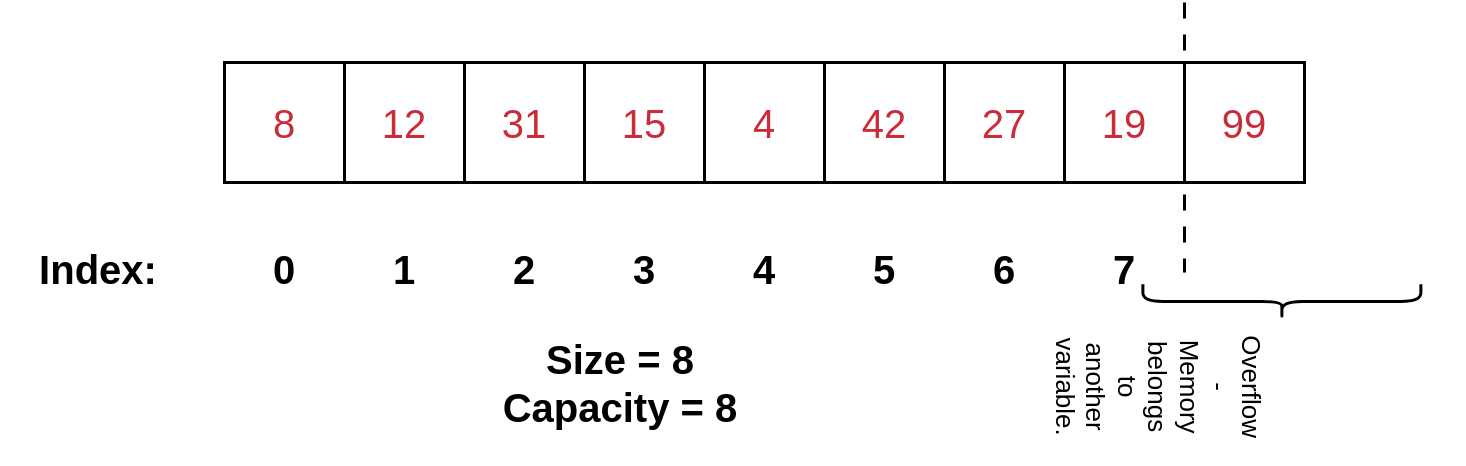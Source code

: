 <?xml version="1.0" encoding="UTF-8"?><mxfile type="Lucidchart-Import" version="17.1.4"><diagram name="Page 1" id="0"><mxGraphModel page="1" pageWidth="1020" pageHeight="1320" grid="1" gridSize="15"><root><mxCell id="0"/><mxCell id="1" parent="0"/><UserObject label="8" lucidchartObjectId="mujDfvVkyIsR" id="2"><mxCell style="html=1;overflow=block;blockSpacing=1;whiteSpace=wrap;fontSize=20;fontColor=#c92d39;spacing=3.8;strokeOpacity=100;strokeWidth=1.5;" vertex="1" parent="1"><mxGeometry x="135" y="45" width="60" height="60" as="geometry"/></mxCell></UserObject><UserObject label="12" lucidchartObjectId="tujDcobaloPS" id="3"><mxCell style="html=1;overflow=block;blockSpacing=1;whiteSpace=wrap;fontSize=20;fontColor=#c92d39;spacing=3.8;strokeOpacity=100;strokeWidth=1.5;" vertex="1" parent="1"><mxGeometry x="195" y="45" width="60" height="60" as="geometry"/></mxCell></UserObject><UserObject label="31" lucidchartObjectId="wujDl7bQ.R2V" id="4"><mxCell style="html=1;overflow=block;blockSpacing=1;whiteSpace=wrap;fontSize=20;fontColor=#c92d39;spacing=3.8;strokeOpacity=100;strokeWidth=1.5;" vertex="1" parent="1"><mxGeometry x="255" y="45" width="60" height="60" as="geometry"/></mxCell></UserObject><UserObject label="15" lucidchartObjectId="yujDvZmZL.Qe" id="5"><mxCell style="html=1;overflow=block;blockSpacing=1;whiteSpace=wrap;fontSize=20;fontColor=#c92d39;spacing=3.8;strokeOpacity=100;strokeWidth=1.5;" vertex="1" parent="1"><mxGeometry x="315" y="45" width="60" height="60" as="geometry"/></mxCell></UserObject><UserObject label="4" lucidchartObjectId="DujDw8ijtMcL" id="6"><mxCell style="html=1;overflow=block;blockSpacing=1;whiteSpace=wrap;fontSize=20;fontColor=#c92d39;spacing=3.8;strokeOpacity=100;strokeWidth=1.5;" vertex="1" parent="1"><mxGeometry x="375" y="45" width="60" height="60" as="geometry"/></mxCell></UserObject><UserObject label="42" lucidchartObjectId="DujDxcq8_Ucf" id="7"><mxCell style="html=1;overflow=block;blockSpacing=1;whiteSpace=wrap;fontSize=20;fontColor=#c92d39;spacing=3.8;strokeOpacity=100;strokeWidth=1.5;" vertex="1" parent="1"><mxGeometry x="435" y="45" width="60" height="60" as="geometry"/></mxCell></UserObject><UserObject label="27" lucidchartObjectId="DujD3Oh7t6up" id="8"><mxCell style="html=1;overflow=block;blockSpacing=1;whiteSpace=wrap;fontSize=20;fontColor=#c92d39;spacing=3.8;strokeOpacity=100;strokeWidth=1.5;" vertex="1" parent="1"><mxGeometry x="495" y="45" width="60" height="60" as="geometry"/></mxCell></UserObject><UserObject label="19" lucidchartObjectId="DujDf5D1.9NL" id="9"><mxCell style="html=1;overflow=block;blockSpacing=1;whiteSpace=wrap;fontSize=20;fontColor=#c92d39;spacing=3.8;strokeOpacity=100;strokeWidth=1.5;" vertex="1" parent="1"><mxGeometry x="555" y="45" width="60" height="60" as="geometry"/></mxCell></UserObject><UserObject label="Index:" lucidchartObjectId="5ujDe6rWS7O1" id="10"><mxCell style="html=1;overflow=block;blockSpacing=1;whiteSpace=wrap;fontSize=20;fontColor=default;fontStyle=1;spacing=3.8;strokeOpacity=0;fillOpacity=0;fillColor=#ffffff;strokeWidth=1.5;" vertex="1" parent="1"><mxGeometry x="24" y="125" width="96" height="45" as="geometry"/></mxCell></UserObject><UserObject label="0" lucidchartObjectId="cvjDoM4yI.sc" id="11"><mxCell style="html=1;overflow=block;blockSpacing=1;whiteSpace=wrap;fontSize=20;fontColor=default;fontStyle=1;spacing=3.8;strokeOpacity=0;fillOpacity=0;fillColor=#ffffff;strokeWidth=1.5;" vertex="1" parent="1"><mxGeometry x="150" y="125" width="30" height="45" as="geometry"/></mxCell></UserObject><UserObject label="1" lucidchartObjectId="0vjDc8FMP.t1" id="12"><mxCell style="html=1;overflow=block;blockSpacing=1;whiteSpace=wrap;fontSize=20;fontColor=default;fontStyle=1;spacing=3.8;strokeOpacity=0;fillOpacity=0;fillColor=#ffffff;strokeWidth=1.5;" vertex="1" parent="1"><mxGeometry x="210" y="125" width="30" height="45" as="geometry"/></mxCell></UserObject><UserObject label="2" lucidchartObjectId="3vjDgw84.ohn" id="13"><mxCell style="html=1;overflow=block;blockSpacing=1;whiteSpace=wrap;fontSize=20;fontColor=default;fontStyle=1;spacing=3.8;strokeOpacity=0;fillOpacity=0;fillColor=#ffffff;strokeWidth=1.5;" vertex="1" parent="1"><mxGeometry x="270" y="125" width="30" height="45" as="geometry"/></mxCell></UserObject><UserObject label="3" lucidchartObjectId="5vjDVCAjyWnh" id="14"><mxCell style="html=1;overflow=block;blockSpacing=1;whiteSpace=wrap;fontSize=20;fontColor=default;fontStyle=1;spacing=3.8;strokeOpacity=0;fillOpacity=0;fillColor=#ffffff;strokeWidth=1.5;" vertex="1" parent="1"><mxGeometry x="330" y="125" width="30" height="45" as="geometry"/></mxCell></UserObject><UserObject label="4" lucidchartObjectId="9vjDswoqa8Bs" id="15"><mxCell style="html=1;overflow=block;blockSpacing=1;whiteSpace=wrap;fontSize=20;fontColor=default;fontStyle=1;spacing=3.8;strokeOpacity=0;fillOpacity=0;fillColor=#ffffff;strokeWidth=1.5;" vertex="1" parent="1"><mxGeometry x="390" y="125" width="30" height="45" as="geometry"/></mxCell></UserObject><UserObject label="5" lucidchartObjectId=".vjDJFoH1hzZ" id="16"><mxCell style="html=1;overflow=block;blockSpacing=1;whiteSpace=wrap;fontSize=20;fontColor=default;fontStyle=1;spacing=3.8;strokeOpacity=0;fillOpacity=0;fillColor=#ffffff;strokeWidth=1.5;" vertex="1" parent="1"><mxGeometry x="450" y="125" width="30" height="45" as="geometry"/></mxCell></UserObject><UserObject label="6" lucidchartObjectId="bwjDwxCB83.D" id="17"><mxCell style="html=1;overflow=block;blockSpacing=1;whiteSpace=wrap;fontSize=20;fontColor=default;fontStyle=1;spacing=3.8;strokeOpacity=0;fillOpacity=0;fillColor=#ffffff;strokeWidth=1.5;" vertex="1" parent="1"><mxGeometry x="510" y="125" width="30" height="45" as="geometry"/></mxCell></UserObject><UserObject label="7" lucidchartObjectId="ewjDc3kDPvh0" id="18"><mxCell style="html=1;overflow=block;blockSpacing=1;whiteSpace=wrap;fontSize=20;fontColor=default;fontStyle=1;spacing=3.8;strokeOpacity=0;fillOpacity=0;fillColor=#ffffff;strokeWidth=1.5;" vertex="1" parent="1"><mxGeometry x="570" y="125" width="30" height="45" as="geometry"/></mxCell></UserObject><UserObject label="Size = 8&#10;Capacity = 8" lucidchartObjectId="cEjDC8SUo7Tp" id="19"><mxCell style="html=1;overflow=block;blockSpacing=1;whiteSpace=wrap;fontSize=20;fontColor=default;fontStyle=1;spacing=3.8;strokeOpacity=0;fillOpacity=0;fillColor=#ffffff;strokeWidth=1.5;" vertex="1" parent="1"><mxGeometry x="270" y="165" width="126" height="80" as="geometry"/></mxCell></UserObject><UserObject label="99" lucidchartObjectId="PQjD_ledIoxg" id="20"><mxCell style="html=1;overflow=block;blockSpacing=1;whiteSpace=wrap;fontSize=20;fontColor=#c92d39;spacing=3.8;strokeOpacity=100;strokeWidth=1.5;" vertex="1" parent="1"><mxGeometry x="615" y="45" width="60" height="60" as="geometry"/></mxCell></UserObject><UserObject label="" lucidchartObjectId="dRjDnr_mja-6" id="21"><mxCell style="html=1;jettySize=18;whiteSpace=wrap;fontSize=13;strokeOpacity=100;dashed=1;fixDash=1;dashPattern=8 8;strokeWidth=1.5;rounded=1;arcSize=0;edgeStyle=orthogonalEdgeStyle;startArrow=none;endArrow=none;" edge="1" parent="1"><mxGeometry width="100" height="100" relative="1" as="geometry"><Array as="points"/><mxPoint x="615" y="15" as="sourcePoint"/><mxPoint x="615" y="150" as="targetPoint"/></mxGeometry></mxCell></UserObject><mxCell id="22" value="" style="strokeColor=none;fillColor=none;whiteSpace=wrap;fontSize=13;fontColor=default;spacing=3.8;strokeOpacity=100;rotation=90;strokeWidth=1.5;html=1;" vertex="1" parent="1"><mxGeometry x="655" y="95" width="60" height="139" as="geometry"/></mxCell><mxCell id="23" value="" style="shape=curlyBracket;rounded=1;flipH=1;whiteSpace=wrap;fontSize=13;fontColor=default;spacing=3.8;strokeOpacity=100;rotation=90;strokeWidth=1.5;" vertex="1" parent="22"><mxGeometry width="17.375" height="139" as="geometry"/></mxCell><mxCell id="24" value="Overflow - Memory belongs to another variable." style="strokeColor=none;fillColor=none;whiteSpace=wrap;fontSize=13;fontColor=default;spacing=3.8;strokeOpacity=100;rotation=90;strokeWidth=1.5;" vertex="1" parent="22"><mxGeometry x="-73.625" y="43" width="42.625" height="139" as="geometry"/></mxCell></root></mxGraphModel></diagram></mxfile>